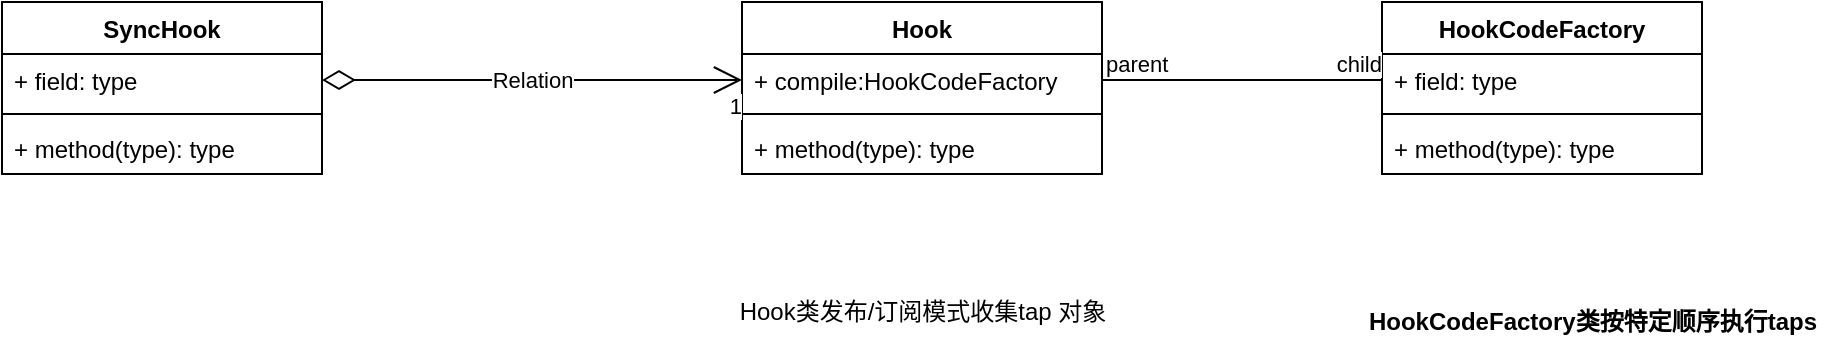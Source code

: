 <mxfile version="20.0.4" type="github">
  <diagram id="tA97-bwA5dMae5Buq8KD" name="Page-1">
    <mxGraphModel dx="1426" dy="794" grid="1" gridSize="10" guides="1" tooltips="1" connect="1" arrows="1" fold="1" page="1" pageScale="1" pageWidth="3300" pageHeight="4681" math="0" shadow="0">
      <root>
        <mxCell id="0" />
        <mxCell id="1" parent="0" />
        <mxCell id="zXC6PuU7qaTYyGhfvDGP-5" value="Hook&#xa;" style="swimlane;fontStyle=1;align=center;verticalAlign=top;childLayout=stackLayout;horizontal=1;startSize=26;horizontalStack=0;resizeParent=1;resizeParentMax=0;resizeLast=0;collapsible=1;marginBottom=0;" vertex="1" parent="1">
          <mxGeometry x="620" y="200" width="180" height="86" as="geometry" />
        </mxCell>
        <mxCell id="zXC6PuU7qaTYyGhfvDGP-6" value="+ compile:HookCodeFactory" style="text;strokeColor=none;fillColor=none;align=left;verticalAlign=top;spacingLeft=4;spacingRight=4;overflow=hidden;rotatable=0;points=[[0,0.5],[1,0.5]];portConstraint=eastwest;" vertex="1" parent="zXC6PuU7qaTYyGhfvDGP-5">
          <mxGeometry y="26" width="180" height="26" as="geometry" />
        </mxCell>
        <mxCell id="zXC6PuU7qaTYyGhfvDGP-7" value="" style="line;strokeWidth=1;fillColor=none;align=left;verticalAlign=middle;spacingTop=-1;spacingLeft=3;spacingRight=3;rotatable=0;labelPosition=right;points=[];portConstraint=eastwest;" vertex="1" parent="zXC6PuU7qaTYyGhfvDGP-5">
          <mxGeometry y="52" width="180" height="8" as="geometry" />
        </mxCell>
        <mxCell id="zXC6PuU7qaTYyGhfvDGP-8" value="+ method(type): type" style="text;strokeColor=none;fillColor=none;align=left;verticalAlign=top;spacingLeft=4;spacingRight=4;overflow=hidden;rotatable=0;points=[[0,0.5],[1,0.5]];portConstraint=eastwest;" vertex="1" parent="zXC6PuU7qaTYyGhfvDGP-5">
          <mxGeometry y="60" width="180" height="26" as="geometry" />
        </mxCell>
        <mxCell id="zXC6PuU7qaTYyGhfvDGP-9" value="HookCodeFactory" style="swimlane;fontStyle=1;align=center;verticalAlign=top;childLayout=stackLayout;horizontal=1;startSize=26;horizontalStack=0;resizeParent=1;resizeParentMax=0;resizeLast=0;collapsible=1;marginBottom=0;" vertex="1" parent="1">
          <mxGeometry x="940" y="200" width="160" height="86" as="geometry" />
        </mxCell>
        <mxCell id="zXC6PuU7qaTYyGhfvDGP-10" value="+ field: type" style="text;strokeColor=none;fillColor=none;align=left;verticalAlign=top;spacingLeft=4;spacingRight=4;overflow=hidden;rotatable=0;points=[[0,0.5],[1,0.5]];portConstraint=eastwest;" vertex="1" parent="zXC6PuU7qaTYyGhfvDGP-9">
          <mxGeometry y="26" width="160" height="26" as="geometry" />
        </mxCell>
        <mxCell id="zXC6PuU7qaTYyGhfvDGP-11" value="" style="line;strokeWidth=1;fillColor=none;align=left;verticalAlign=middle;spacingTop=-1;spacingLeft=3;spacingRight=3;rotatable=0;labelPosition=right;points=[];portConstraint=eastwest;" vertex="1" parent="zXC6PuU7qaTYyGhfvDGP-9">
          <mxGeometry y="52" width="160" height="8" as="geometry" />
        </mxCell>
        <mxCell id="zXC6PuU7qaTYyGhfvDGP-12" value="+ method(type): type" style="text;strokeColor=none;fillColor=none;align=left;verticalAlign=top;spacingLeft=4;spacingRight=4;overflow=hidden;rotatable=0;points=[[0,0.5],[1,0.5]];portConstraint=eastwest;" vertex="1" parent="zXC6PuU7qaTYyGhfvDGP-9">
          <mxGeometry y="60" width="160" height="26" as="geometry" />
        </mxCell>
        <mxCell id="zXC6PuU7qaTYyGhfvDGP-13" value="" style="endArrow=none;html=1;edgeStyle=orthogonalEdgeStyle;rounded=0;exitX=1;exitY=0.5;exitDx=0;exitDy=0;entryX=0;entryY=0.5;entryDx=0;entryDy=0;" edge="1" parent="1" source="zXC6PuU7qaTYyGhfvDGP-6" target="zXC6PuU7qaTYyGhfvDGP-10">
          <mxGeometry relative="1" as="geometry">
            <mxPoint x="770" y="270" as="sourcePoint" />
            <mxPoint x="930" y="270" as="targetPoint" />
          </mxGeometry>
        </mxCell>
        <mxCell id="zXC6PuU7qaTYyGhfvDGP-14" value="parent" style="edgeLabel;resizable=0;html=1;align=left;verticalAlign=bottom;" connectable="0" vertex="1" parent="zXC6PuU7qaTYyGhfvDGP-13">
          <mxGeometry x="-1" relative="1" as="geometry" />
        </mxCell>
        <mxCell id="zXC6PuU7qaTYyGhfvDGP-15" value="child" style="edgeLabel;resizable=0;html=1;align=right;verticalAlign=bottom;" connectable="0" vertex="1" parent="zXC6PuU7qaTYyGhfvDGP-13">
          <mxGeometry x="1" relative="1" as="geometry" />
        </mxCell>
        <mxCell id="zXC6PuU7qaTYyGhfvDGP-16" value="SyncHook" style="swimlane;fontStyle=1;align=center;verticalAlign=top;childLayout=stackLayout;horizontal=1;startSize=26;horizontalStack=0;resizeParent=1;resizeParentMax=0;resizeLast=0;collapsible=1;marginBottom=0;" vertex="1" parent="1">
          <mxGeometry x="250" y="200" width="160" height="86" as="geometry" />
        </mxCell>
        <mxCell id="zXC6PuU7qaTYyGhfvDGP-17" value="+ field: type" style="text;strokeColor=none;fillColor=none;align=left;verticalAlign=top;spacingLeft=4;spacingRight=4;overflow=hidden;rotatable=0;points=[[0,0.5],[1,0.5]];portConstraint=eastwest;" vertex="1" parent="zXC6PuU7qaTYyGhfvDGP-16">
          <mxGeometry y="26" width="160" height="26" as="geometry" />
        </mxCell>
        <mxCell id="zXC6PuU7qaTYyGhfvDGP-18" value="" style="line;strokeWidth=1;fillColor=none;align=left;verticalAlign=middle;spacingTop=-1;spacingLeft=3;spacingRight=3;rotatable=0;labelPosition=right;points=[];portConstraint=eastwest;" vertex="1" parent="zXC6PuU7qaTYyGhfvDGP-16">
          <mxGeometry y="52" width="160" height="8" as="geometry" />
        </mxCell>
        <mxCell id="zXC6PuU7qaTYyGhfvDGP-19" value="+ method(type): type" style="text;strokeColor=none;fillColor=none;align=left;verticalAlign=top;spacingLeft=4;spacingRight=4;overflow=hidden;rotatable=0;points=[[0,0.5],[1,0.5]];portConstraint=eastwest;" vertex="1" parent="zXC6PuU7qaTYyGhfvDGP-16">
          <mxGeometry y="60" width="160" height="26" as="geometry" />
        </mxCell>
        <mxCell id="zXC6PuU7qaTYyGhfvDGP-20" value="Relation" style="endArrow=open;html=1;endSize=12;startArrow=diamondThin;startSize=14;startFill=0;edgeStyle=orthogonalEdgeStyle;rounded=0;exitX=1;exitY=0.5;exitDx=0;exitDy=0;" edge="1" parent="1" source="zXC6PuU7qaTYyGhfvDGP-17" target="zXC6PuU7qaTYyGhfvDGP-6">
          <mxGeometry relative="1" as="geometry">
            <mxPoint x="320" y="300" as="sourcePoint" />
            <mxPoint x="800" y="410" as="targetPoint" />
          </mxGeometry>
        </mxCell>
        <mxCell id="zXC6PuU7qaTYyGhfvDGP-22" value="1" style="edgeLabel;resizable=0;html=1;align=right;verticalAlign=top;" connectable="0" vertex="1" parent="zXC6PuU7qaTYyGhfvDGP-20">
          <mxGeometry x="1" relative="1" as="geometry" />
        </mxCell>
        <mxCell id="zXC6PuU7qaTYyGhfvDGP-23" value="Hook类发布/订阅模式收集tap 对象" style="text;html=1;align=center;verticalAlign=middle;resizable=0;points=[];autosize=1;strokeColor=none;fillColor=none;" vertex="1" parent="1">
          <mxGeometry x="605" y="340" width="210" height="30" as="geometry" />
        </mxCell>
        <mxCell id="zXC6PuU7qaTYyGhfvDGP-24" value="&lt;span style=&quot;font-weight: 700;&quot;&gt;HookCodeFactory类按特定顺序执行taps&lt;/span&gt;" style="text;html=1;align=center;verticalAlign=middle;resizable=0;points=[];autosize=1;strokeColor=none;fillColor=none;" vertex="1" parent="1">
          <mxGeometry x="920" y="345" width="250" height="30" as="geometry" />
        </mxCell>
      </root>
    </mxGraphModel>
  </diagram>
</mxfile>
